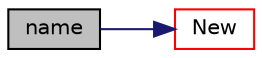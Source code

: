 digraph "name"
{
  bgcolor="transparent";
  edge [fontname="Helvetica",fontsize="10",labelfontname="Helvetica",labelfontsize="10"];
  node [fontname="Helvetica",fontsize="10",shape=record];
  rankdir="LR";
  Node318 [label="name",height=0.2,width=0.4,color="black", fillcolor="grey75", style="filled", fontcolor="black"];
  Node318 -> Node319 [color="midnightblue",fontsize="10",style="solid",fontname="Helvetica"];
  Node319 [label="New",height=0.2,width=0.4,color="red",URL="$a24617.html#ae556255d53d2ffe84e154d1205a2f7a5",tooltip="Return a reference to the selected fvOption model. "];
}
